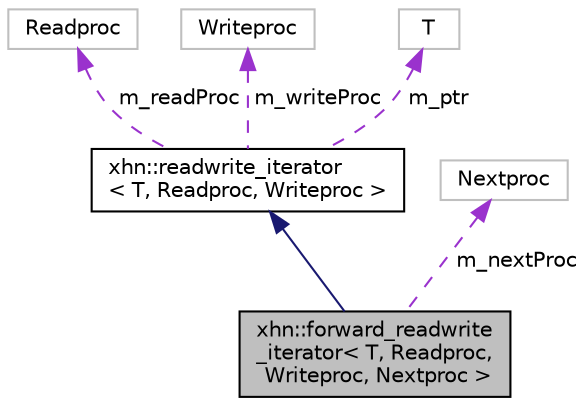 digraph "xhn::forward_readwrite_iterator&lt; T, Readproc, Writeproc, Nextproc &gt;"
{
  edge [fontname="Helvetica",fontsize="10",labelfontname="Helvetica",labelfontsize="10"];
  node [fontname="Helvetica",fontsize="10",shape=record];
  Node1 [label="xhn::forward_readwrite\l_iterator\< T, Readproc,\l Writeproc, Nextproc \>",height=0.2,width=0.4,color="black", fillcolor="grey75", style="filled", fontcolor="black"];
  Node2 -> Node1 [dir="back",color="midnightblue",fontsize="10",style="solid",fontname="Helvetica"];
  Node2 [label="xhn::readwrite_iterator\l\< T, Readproc, Writeproc \>",height=0.2,width=0.4,color="black", fillcolor="white", style="filled",URL="$classxhn_1_1readwrite__iterator.html"];
  Node3 -> Node2 [dir="back",color="darkorchid3",fontsize="10",style="dashed",label=" m_readProc" ,fontname="Helvetica"];
  Node3 [label="Readproc",height=0.2,width=0.4,color="grey75", fillcolor="white", style="filled"];
  Node4 -> Node2 [dir="back",color="darkorchid3",fontsize="10",style="dashed",label=" m_writeProc" ,fontname="Helvetica"];
  Node4 [label="Writeproc",height=0.2,width=0.4,color="grey75", fillcolor="white", style="filled"];
  Node5 -> Node2 [dir="back",color="darkorchid3",fontsize="10",style="dashed",label=" m_ptr" ,fontname="Helvetica"];
  Node5 [label="T",height=0.2,width=0.4,color="grey75", fillcolor="white", style="filled"];
  Node6 -> Node1 [dir="back",color="darkorchid3",fontsize="10",style="dashed",label=" m_nextProc" ,fontname="Helvetica"];
  Node6 [label="Nextproc",height=0.2,width=0.4,color="grey75", fillcolor="white", style="filled"];
}
